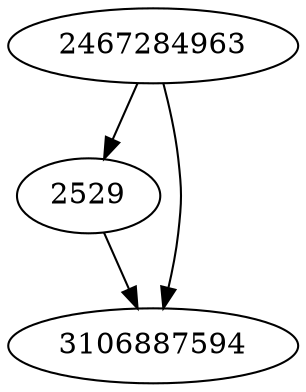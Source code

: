 strict digraph  {
2529;
3106887594;
2467284963;
2529 -> 3106887594;
2467284963 -> 2529;
2467284963 -> 3106887594;
}
